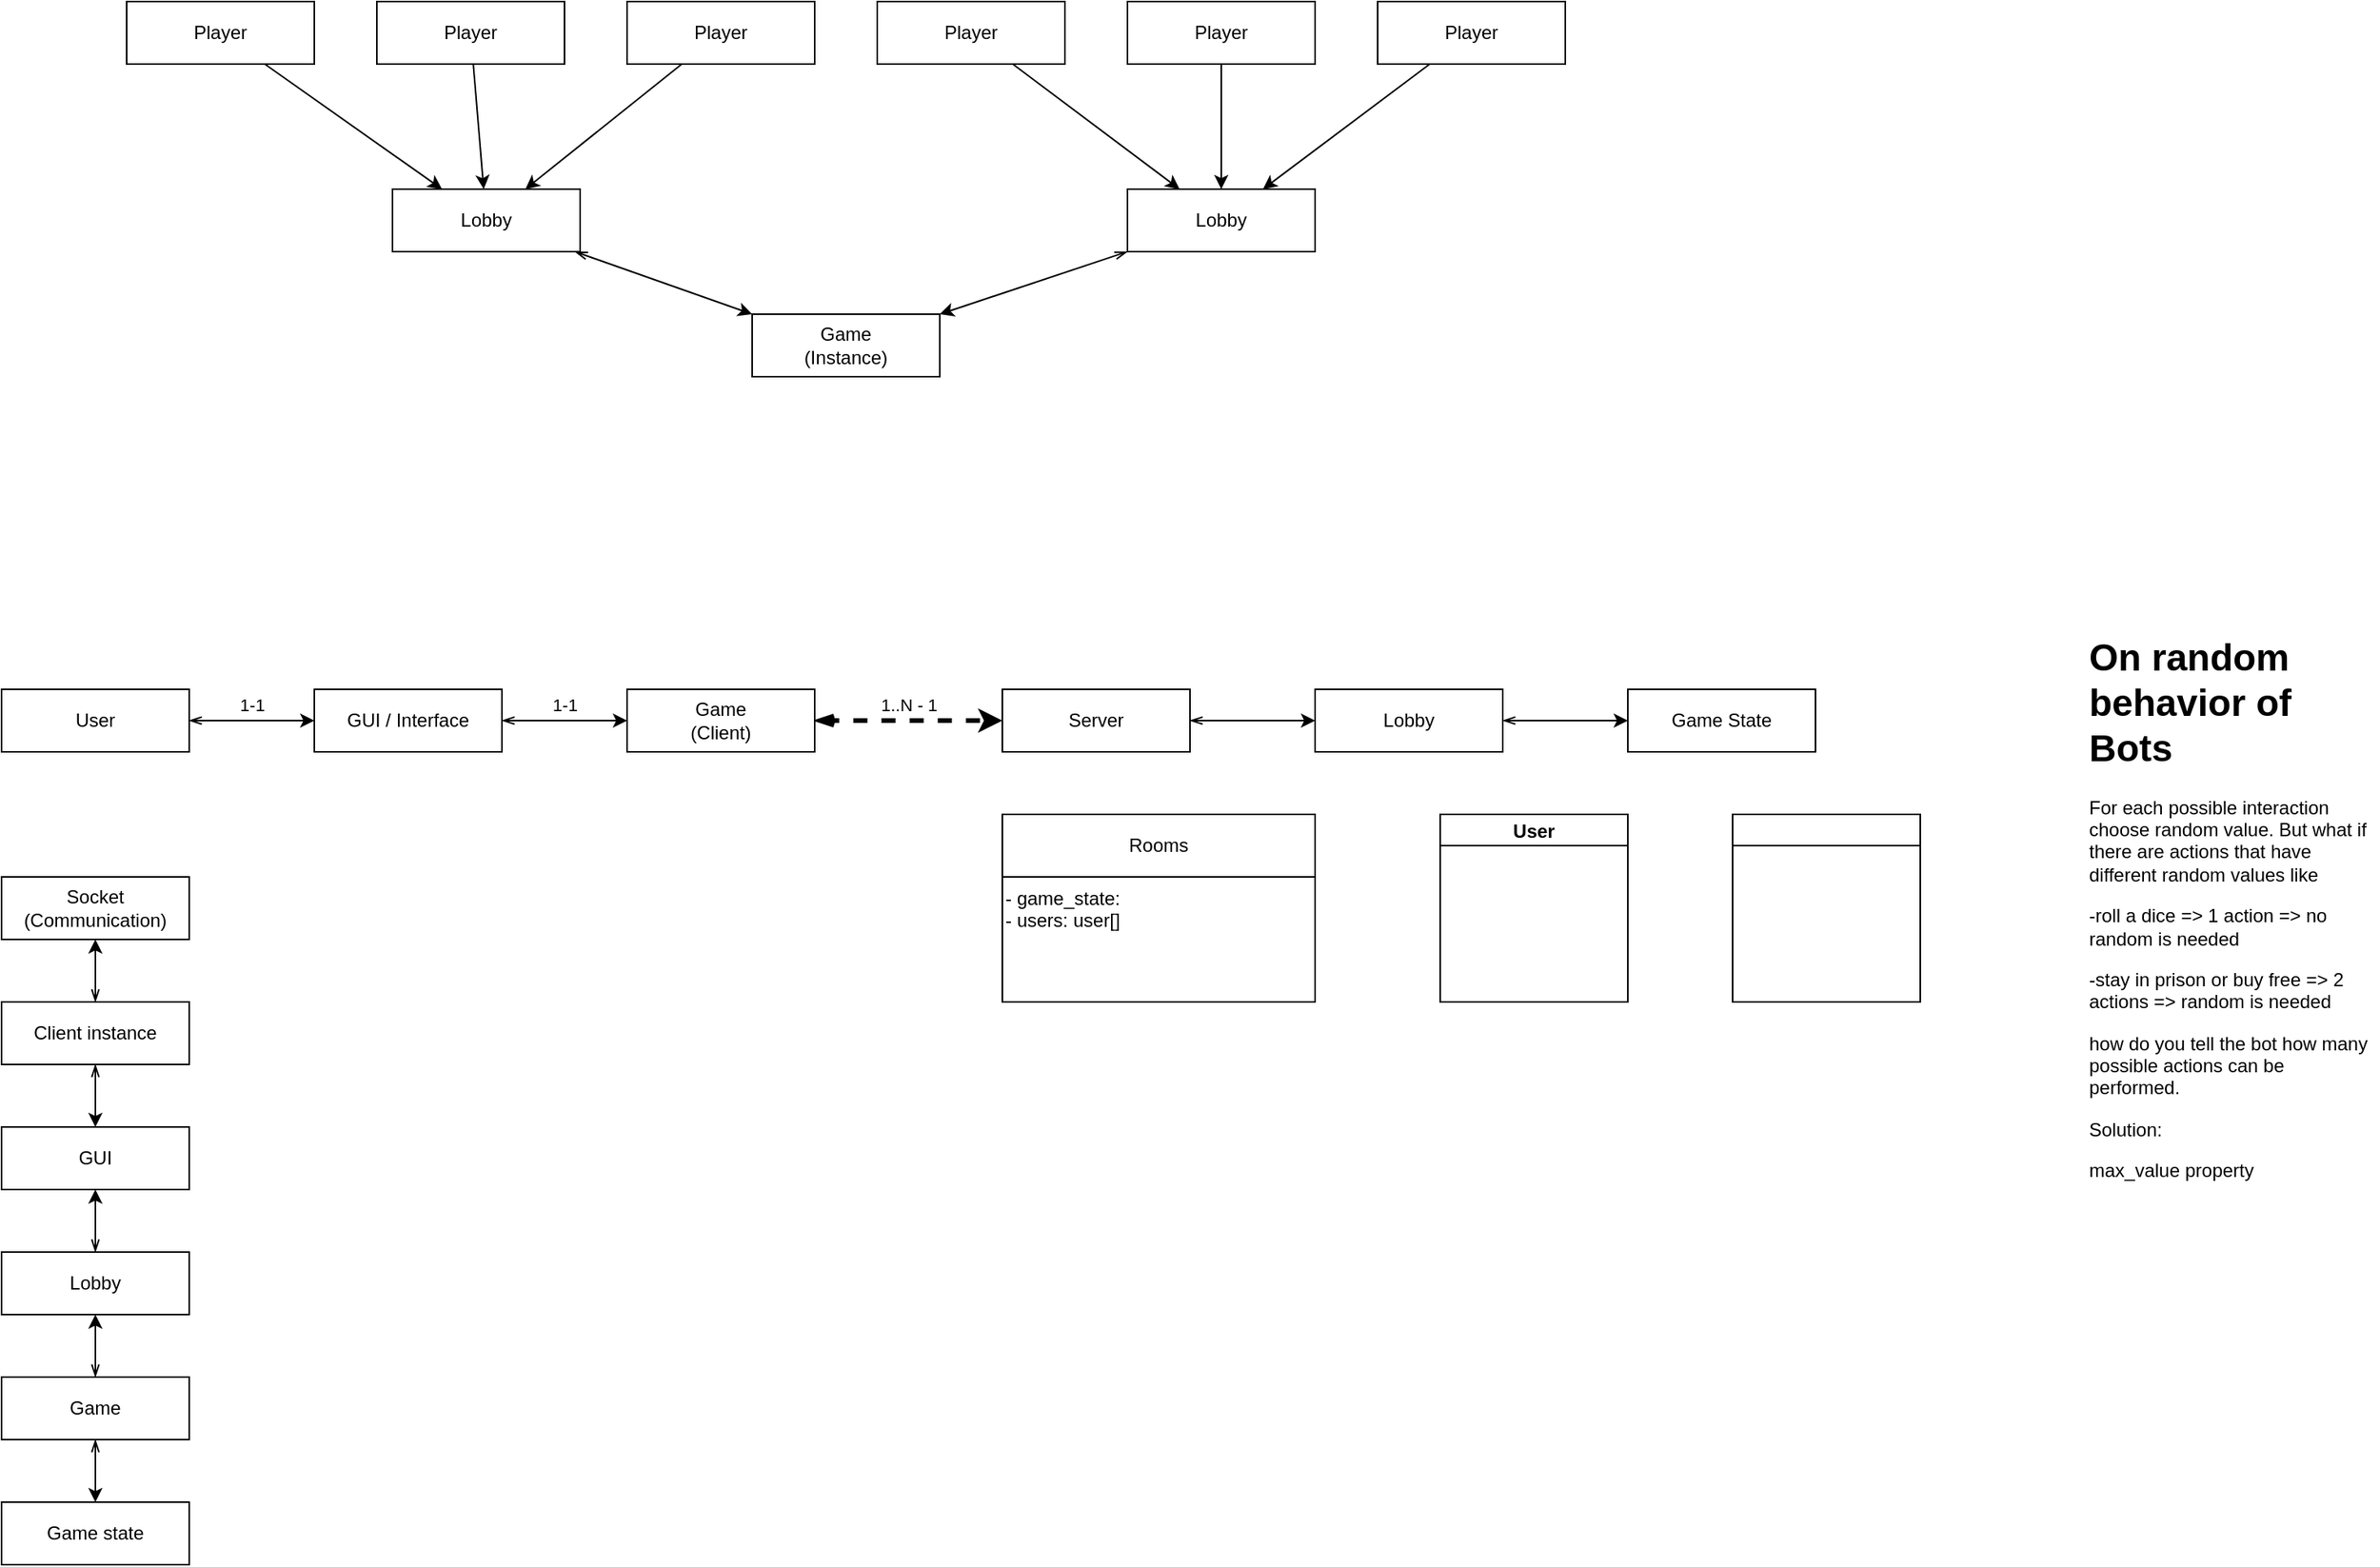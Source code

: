 <mxfile>
    <diagram id="8Hf6szWtGfQfvbNC-fup" name="Page-1">
        <mxGraphModel dx="2257" dy="562" grid="1" gridSize="10" guides="1" tooltips="1" connect="1" arrows="1" fold="1" page="1" pageScale="1" pageWidth="827" pageHeight="1169" math="0" shadow="0">
            <root>
                <mxCell id="0"/>
                <mxCell id="1" parent="0"/>
                <mxCell id="11" value="Player" style="rounded=0;whiteSpace=wrap;html=1;" vertex="1" parent="1">
                    <mxGeometry x="160" y="280" width="120" height="40" as="geometry"/>
                </mxCell>
                <mxCell id="21" style="edgeStyle=none;html=1;fontSize=100;startArrow=openThin;startFill=0;exitX=0;exitY=1;exitDx=0;exitDy=0;entryX=1;entryY=0;entryDx=0;entryDy=0;" edge="1" parent="1" source="12" target="20">
                    <mxGeometry relative="1" as="geometry"/>
                </mxCell>
                <mxCell id="12" value="Lobby" style="rounded=0;whiteSpace=wrap;html=1;" vertex="1" parent="1">
                    <mxGeometry x="320" y="400" width="120" height="40" as="geometry"/>
                </mxCell>
                <mxCell id="15" style="edgeStyle=none;html=1;fontSize=100;" edge="1" parent="1" source="11" target="12">
                    <mxGeometry relative="1" as="geometry"/>
                </mxCell>
                <mxCell id="14" style="edgeStyle=none;html=1;fontSize=100;" edge="1" parent="1" source="13" target="12">
                    <mxGeometry relative="1" as="geometry"/>
                </mxCell>
                <mxCell id="13" value="Player" style="rounded=0;whiteSpace=wrap;html=1;" vertex="1" parent="1">
                    <mxGeometry x="320" y="280" width="120" height="40" as="geometry"/>
                </mxCell>
                <mxCell id="17" style="edgeStyle=none;html=1;fontSize=100;" edge="1" parent="1" source="16" target="12">
                    <mxGeometry relative="1" as="geometry"/>
                </mxCell>
                <mxCell id="16" value="Player" style="rounded=0;whiteSpace=wrap;html=1;" vertex="1" parent="1">
                    <mxGeometry x="480" y="280" width="120" height="40" as="geometry"/>
                </mxCell>
                <mxCell id="20" value="Game&lt;br&gt;(Instance)" style="rounded=0;whiteSpace=wrap;html=1;" vertex="1" parent="1">
                    <mxGeometry x="80" y="480" width="120" height="40" as="geometry"/>
                </mxCell>
                <mxCell id="22" value="Player" style="rounded=0;whiteSpace=wrap;html=1;" vertex="1" parent="1">
                    <mxGeometry x="-320" y="280" width="120" height="40" as="geometry"/>
                </mxCell>
                <mxCell id="30" style="edgeStyle=none;html=1;fontSize=100;startArrow=openThin;startFill=0;entryX=0;entryY=0;entryDx=0;entryDy=0;" edge="1" parent="1" source="23" target="20">
                    <mxGeometry relative="1" as="geometry">
                        <mxPoint x="70" y="490" as="targetPoint"/>
                    </mxGeometry>
                </mxCell>
                <mxCell id="23" value="Lobby" style="rounded=0;whiteSpace=wrap;html=1;" vertex="1" parent="1">
                    <mxGeometry x="-150" y="400" width="120" height="40" as="geometry"/>
                </mxCell>
                <mxCell id="24" style="edgeStyle=none;html=1;fontSize=100;" edge="1" parent="1" source="22" target="23">
                    <mxGeometry relative="1" as="geometry"/>
                </mxCell>
                <mxCell id="25" style="edgeStyle=none;html=1;fontSize=100;" edge="1" parent="1" source="26" target="23">
                    <mxGeometry relative="1" as="geometry"/>
                </mxCell>
                <mxCell id="26" value="Player" style="rounded=0;whiteSpace=wrap;html=1;" vertex="1" parent="1">
                    <mxGeometry y="280" width="120" height="40" as="geometry"/>
                </mxCell>
                <mxCell id="27" style="edgeStyle=none;html=1;fontSize=100;" edge="1" parent="1" source="28" target="23">
                    <mxGeometry relative="1" as="geometry"/>
                </mxCell>
                <mxCell id="28" value="Player" style="rounded=0;whiteSpace=wrap;html=1;" vertex="1" parent="1">
                    <mxGeometry x="-160" y="280" width="120" height="40" as="geometry"/>
                </mxCell>
                <mxCell id="37" style="edgeStyle=none;html=1;fontSize=100;startArrow=openThin;startFill=0;" edge="1" parent="1" source="31" target="32">
                    <mxGeometry relative="1" as="geometry"/>
                </mxCell>
                <mxCell id="80" value="1-1" style="edgeLabel;html=1;align=center;verticalAlign=middle;resizable=0;points=[];" connectable="0" vertex="1" parent="37">
                    <mxGeometry x="-0.257" y="-3" relative="1" as="geometry">
                        <mxPoint x="10" y="-13" as="offset"/>
                    </mxGeometry>
                </mxCell>
                <mxCell id="31" value="User" style="rounded=0;whiteSpace=wrap;html=1;" vertex="1" parent="1">
                    <mxGeometry x="-400" y="720" width="120" height="40" as="geometry"/>
                </mxCell>
                <mxCell id="67" style="edgeStyle=none;html=1;entryX=0;entryY=0.5;entryDx=0;entryDy=0;fontSize=100;startArrow=openThin;startFill=0;" edge="1" parent="1" source="32" target="66">
                    <mxGeometry relative="1" as="geometry"/>
                </mxCell>
                <mxCell id="81" value="1-1" style="edgeLabel;html=1;align=center;verticalAlign=middle;resizable=0;points=[];" connectable="0" vertex="1" parent="67">
                    <mxGeometry x="0.229" y="-3" relative="1" as="geometry">
                        <mxPoint x="-9" y="-13" as="offset"/>
                    </mxGeometry>
                </mxCell>
                <mxCell id="32" value="GUI / Interface" style="rounded=0;whiteSpace=wrap;html=1;" vertex="1" parent="1">
                    <mxGeometry x="-200" y="720" width="120" height="40" as="geometry"/>
                </mxCell>
                <mxCell id="82" style="edgeStyle=none;html=1;fontSize=100;startArrow=openThin;startFill=0;" edge="1" parent="1" source="48" target="79">
                    <mxGeometry relative="1" as="geometry"/>
                </mxCell>
                <mxCell id="48" value="Server" style="rounded=0;whiteSpace=wrap;html=1;" vertex="1" parent="1">
                    <mxGeometry x="240" y="720" width="120" height="40" as="geometry"/>
                </mxCell>
                <mxCell id="76" style="edgeStyle=none;html=1;fontSize=100;startArrow=openThin;startFill=0;dashed=1;strokeWidth=3;" edge="1" parent="1" source="66" target="48">
                    <mxGeometry relative="1" as="geometry">
                        <Array as="points"/>
                    </mxGeometry>
                </mxCell>
                <mxCell id="83" value="1..N - 1" style="edgeLabel;html=1;align=center;verticalAlign=middle;resizable=0;points=[];" connectable="0" vertex="1" parent="76">
                    <mxGeometry x="-0.186" y="2" relative="1" as="geometry">
                        <mxPoint x="11" y="-8" as="offset"/>
                    </mxGeometry>
                </mxCell>
                <mxCell id="66" value="Game&lt;br&gt;(Client)" style="rounded=0;whiteSpace=wrap;html=1;" vertex="1" parent="1">
                    <mxGeometry y="720" width="120" height="40" as="geometry"/>
                </mxCell>
                <mxCell id="103" style="edgeStyle=none;html=1;fontSize=10;startArrow=openThin;startFill=0;strokeWidth=1;" edge="1" parent="1" source="79" target="102">
                    <mxGeometry relative="1" as="geometry"/>
                </mxCell>
                <mxCell id="79" value="Lobby" style="rounded=0;whiteSpace=wrap;html=1;" vertex="1" parent="1">
                    <mxGeometry x="440" y="720" width="120" height="40" as="geometry"/>
                </mxCell>
                <mxCell id="102" value="Game State" style="rounded=0;whiteSpace=wrap;html=1;" vertex="1" parent="1">
                    <mxGeometry x="640" y="720" width="120" height="40" as="geometry"/>
                </mxCell>
                <mxCell id="113" style="edgeStyle=none;html=1;entryX=0.5;entryY=0;entryDx=0;entryDy=0;fontSize=10;startArrow=openThin;startFill=0;strokeWidth=1;" edge="1" parent="1" source="105" target="111">
                    <mxGeometry relative="1" as="geometry">
                        <Array as="points"/>
                    </mxGeometry>
                </mxCell>
                <mxCell id="115" style="edgeStyle=none;html=1;entryX=0.5;entryY=1;entryDx=0;entryDy=0;fontSize=10;startArrow=openThin;startFill=0;strokeWidth=1;" edge="1" parent="1" source="105" target="114">
                    <mxGeometry relative="1" as="geometry"/>
                </mxCell>
                <mxCell id="105" value="Client instance" style="rounded=0;whiteSpace=wrap;html=1;" vertex="1" parent="1">
                    <mxGeometry x="-400" y="920" width="120" height="40" as="geometry"/>
                </mxCell>
                <mxCell id="110" style="edgeStyle=none;html=1;fontSize=10;startArrow=openThin;startFill=0;strokeWidth=1;" edge="1" parent="1" source="106" target="109">
                    <mxGeometry relative="1" as="geometry"/>
                </mxCell>
                <mxCell id="119" style="edgeStyle=none;html=1;fontSize=10;startArrow=openThin;startFill=0;strokeWidth=1;entryX=0.5;entryY=1;entryDx=0;entryDy=0;" edge="1" parent="1" source="106" target="117">
                    <mxGeometry relative="1" as="geometry">
                        <mxPoint x="-340" y="1110" as="targetPoint"/>
                    </mxGeometry>
                </mxCell>
                <mxCell id="106" value="Game" style="rounded=0;whiteSpace=wrap;html=1;" vertex="1" parent="1">
                    <mxGeometry x="-400" y="1160" width="120" height="40" as="geometry"/>
                </mxCell>
                <mxCell id="109" value="Game state" style="rounded=0;whiteSpace=wrap;html=1;" vertex="1" parent="1">
                    <mxGeometry x="-400" y="1240" width="120" height="40" as="geometry"/>
                </mxCell>
                <mxCell id="111" value="GUI" style="rounded=0;whiteSpace=wrap;html=1;" vertex="1" parent="1">
                    <mxGeometry x="-400" y="1000" width="120" height="40" as="geometry"/>
                </mxCell>
                <mxCell id="114" value="Socket (Communication)" style="rounded=0;whiteSpace=wrap;html=1;" vertex="1" parent="1">
                    <mxGeometry x="-400" y="840" width="120" height="40" as="geometry"/>
                </mxCell>
                <mxCell id="118" style="edgeStyle=none;html=1;entryX=0.5;entryY=1;entryDx=0;entryDy=0;fontSize=10;startArrow=openThin;startFill=0;strokeWidth=1;" edge="1" parent="1" source="117" target="111">
                    <mxGeometry relative="1" as="geometry"/>
                </mxCell>
                <mxCell id="117" value="Lobby" style="rounded=0;whiteSpace=wrap;html=1;" vertex="1" parent="1">
                    <mxGeometry x="-400" y="1080" width="120" height="40" as="geometry"/>
                </mxCell>
                <mxCell id="121" value="User" style="swimlane;startSize=20;" vertex="1" parent="1">
                    <mxGeometry x="520" y="800" width="120" height="120" as="geometry"/>
                </mxCell>
                <mxCell id="122" value="" style="swimlane;startSize=20;" vertex="1" parent="1">
                    <mxGeometry x="707" y="800" width="120" height="120" as="geometry"/>
                </mxCell>
                <mxCell id="123" value="&lt;h1&gt;On random behavior of Bots&lt;/h1&gt;&lt;p&gt;For each possible interaction choose random value. But what if there are actions that have different random values like&lt;/p&gt;&lt;p&gt;-roll a dice =&amp;gt; 1 action =&amp;gt; no random is needed&lt;/p&gt;&lt;p&gt;-stay in prison or buy free =&amp;gt; 2 actions =&amp;gt; random is needed&lt;/p&gt;&lt;p&gt;how do you tell the bot how many possible actions can be performed.&lt;/p&gt;&lt;p&gt;Solution:&lt;/p&gt;&lt;p&gt;max_value property&lt;/p&gt;" style="text;html=1;strokeColor=none;fillColor=none;spacing=5;spacingTop=-20;whiteSpace=wrap;overflow=hidden;rounded=0;" vertex="1" parent="1">
                    <mxGeometry x="930" y="680" width="190" height="370" as="geometry"/>
                </mxCell>
                <mxCell id="127" value="Rooms" style="rounded=0;whiteSpace=wrap;html=1;" vertex="1" parent="1">
                    <mxGeometry x="240" y="800" width="200" height="40" as="geometry"/>
                </mxCell>
                <mxCell id="128" value="" style="rounded=0;whiteSpace=wrap;html=1;" vertex="1" parent="1">
                    <mxGeometry x="240" y="840" width="200" height="80" as="geometry"/>
                </mxCell>
                <mxCell id="126" value="- game_state:&lt;br&gt;- users: user[]" style="text;html=1;align=left;verticalAlign=top;resizable=0;points=[];autosize=1;strokeColor=none;fillColor=none;" vertex="1" parent="1">
                    <mxGeometry x="240" y="840" width="90" height="30" as="geometry"/>
                </mxCell>
            </root>
        </mxGraphModel>
    </diagram>
</mxfile>